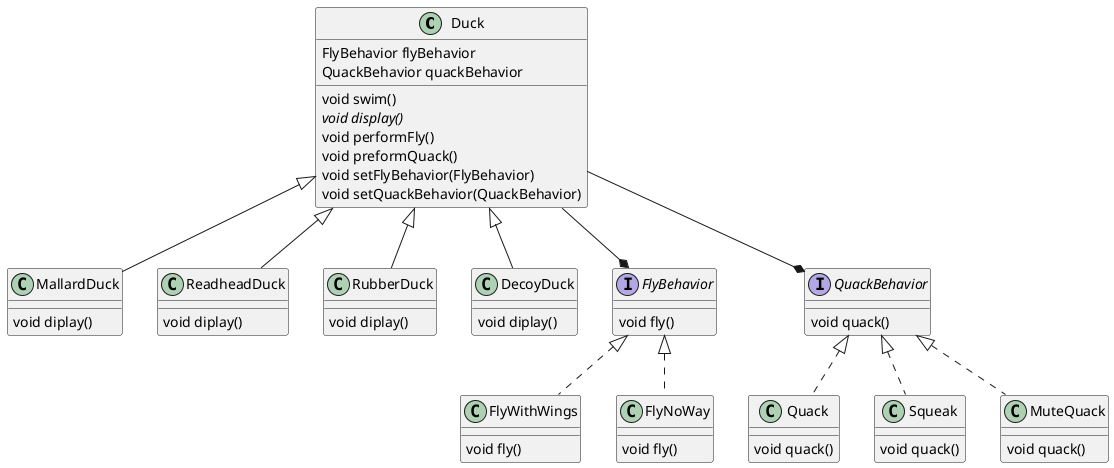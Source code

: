 @startuml
class Duck{
  FlyBehavior flyBehavior
  QuackBehavior quackBehavior
  void swim()
  {abstract} void display()
  void performFly()
  void preformQuack()
  void setFlyBehavior(FlyBehavior)
  void setQuackBehavior(QuackBehavior)
}
class MallardDuck{
  void diplay()
}
class ReadheadDuck{
  void diplay()
}
class RubberDuck{
  void diplay()
}
class DecoyDuck{
  void diplay()
}

interface FlyBehavior{
  void fly()
}
class FlyWithWings{
  void fly()
}
class FlyNoWay{
  void fly()
}

interface QuackBehavior{
  void quack()
}
class Quack{
  void quack()
}
class Squeak{
  void quack()
}
class MuteQuack{
  void quack()
}
Duck <|-- MallardDuck
Duck <|-- ReadheadDuck
Duck <|-- RubberDuck
Duck <|-- DecoyDuck

FlyBehavior <|.. FlyWithWings
FlyBehavior <|.. FlyNoWay

QuackBehavior <|.. Quack
QuackBehavior <|.. Squeak
QuackBehavior <|.. MuteQuack

Duck --* FlyBehavior
Duck --* QuackBehavior
@enduml